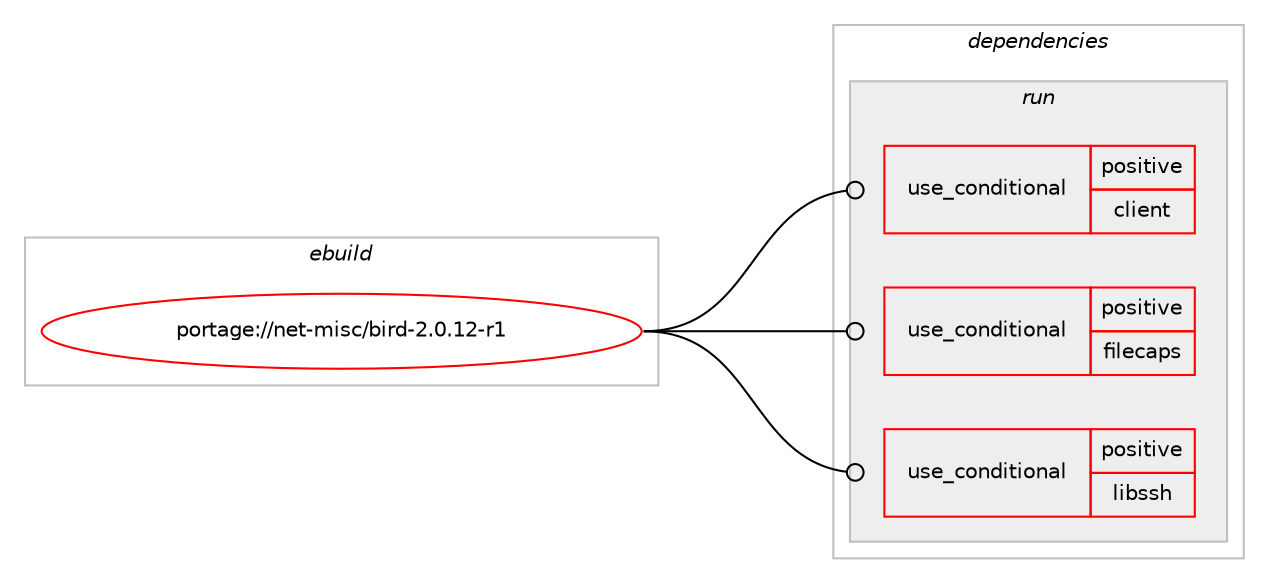 digraph prolog {

# *************
# Graph options
# *************

newrank=true;
concentrate=true;
compound=true;
graph [rankdir=LR,fontname=Helvetica,fontsize=10,ranksep=1.5];#, ranksep=2.5, nodesep=0.2];
edge  [arrowhead=vee];
node  [fontname=Helvetica,fontsize=10];

# **********
# The ebuild
# **********

subgraph cluster_leftcol {
color=gray;
rank=same;
label=<<i>ebuild</i>>;
id [label="portage://net-misc/bird-2.0.12-r1", color=red, width=4, href="../net-misc/bird-2.0.12-r1.svg"];
}

# ****************
# The dependencies
# ****************

subgraph cluster_midcol {
color=gray;
label=<<i>dependencies</i>>;
subgraph cluster_compile {
fillcolor="#eeeeee";
style=filled;
label=<<i>compile</i>>;
}
subgraph cluster_compileandrun {
fillcolor="#eeeeee";
style=filled;
label=<<i>compile and run</i>>;
}
subgraph cluster_run {
fillcolor="#eeeeee";
style=filled;
label=<<i>run</i>>;
subgraph cond1025 {
dependency1499 [label=<<TABLE BORDER="0" CELLBORDER="1" CELLSPACING="0" CELLPADDING="4"><TR><TD ROWSPAN="3" CELLPADDING="10">use_conditional</TD></TR><TR><TD>positive</TD></TR><TR><TD>client</TD></TR></TABLE>>, shape=none, color=red];
# *** BEGIN UNKNOWN DEPENDENCY TYPE (TODO) ***
# dependency1499 -> package_dependency(portage://net-misc/bird-2.0.12-r1,run,no,sys-libs,ncurses,none,[,,],any_same_slot,[])
# *** END UNKNOWN DEPENDENCY TYPE (TODO) ***

# *** BEGIN UNKNOWN DEPENDENCY TYPE (TODO) ***
# dependency1499 -> package_dependency(portage://net-misc/bird-2.0.12-r1,run,no,sys-libs,readline,none,[,,],any_same_slot,[])
# *** END UNKNOWN DEPENDENCY TYPE (TODO) ***

}
id:e -> dependency1499:w [weight=20,style="solid",arrowhead="odot"];
subgraph cond1026 {
dependency1500 [label=<<TABLE BORDER="0" CELLBORDER="1" CELLSPACING="0" CELLPADDING="4"><TR><TD ROWSPAN="3" CELLPADDING="10">use_conditional</TD></TR><TR><TD>positive</TD></TR><TR><TD>filecaps</TD></TR></TABLE>>, shape=none, color=red];
# *** BEGIN UNKNOWN DEPENDENCY TYPE (TODO) ***
# dependency1500 -> package_dependency(portage://net-misc/bird-2.0.12-r1,run,no,acct-group,bird,none,[,,],[],[])
# *** END UNKNOWN DEPENDENCY TYPE (TODO) ***

# *** BEGIN UNKNOWN DEPENDENCY TYPE (TODO) ***
# dependency1500 -> package_dependency(portage://net-misc/bird-2.0.12-r1,run,no,acct-user,bird,none,[,,],[],[])
# *** END UNKNOWN DEPENDENCY TYPE (TODO) ***

}
id:e -> dependency1500:w [weight=20,style="solid",arrowhead="odot"];
subgraph cond1027 {
dependency1501 [label=<<TABLE BORDER="0" CELLBORDER="1" CELLSPACING="0" CELLPADDING="4"><TR><TD ROWSPAN="3" CELLPADDING="10">use_conditional</TD></TR><TR><TD>positive</TD></TR><TR><TD>libssh</TD></TR></TABLE>>, shape=none, color=red];
# *** BEGIN UNKNOWN DEPENDENCY TYPE (TODO) ***
# dependency1501 -> package_dependency(portage://net-misc/bird-2.0.12-r1,run,no,net-libs,libssh,none,[,,],any_same_slot,[])
# *** END UNKNOWN DEPENDENCY TYPE (TODO) ***

}
id:e -> dependency1501:w [weight=20,style="solid",arrowhead="odot"];
}
}

# **************
# The candidates
# **************

subgraph cluster_choices {
rank=same;
color=gray;
label=<<i>candidates</i>>;

}

}
